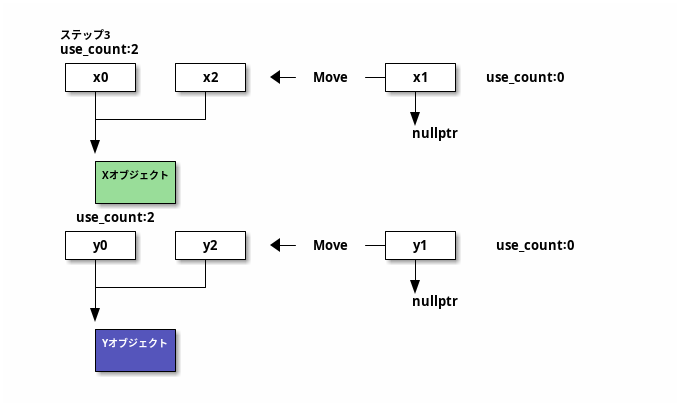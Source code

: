 @startditaa
    ステップ3

    use_count꞉2
    +------+   +------+             +------+  
    |  x0  |   |  x2  |  <-- Move --+  x1  | use_count꞉0
    +--+---+   +--+---+             +--+---+   
       |          |                    |           
       +----------+                    V           
       |                              nullptr
       V                    
       +-------+
       |Xオブジェクト|
       |cGRE   |
       +-------+

    use_count꞉2
    +------+   +------+             +------+        
    |  y0  |   |  y2  |  <-- Move --+  y1  |  use_count꞉0       
    +--+---+   +--+---+             +--+---+         
       |          |                    |            
       +----------+                    V            
       |                              nullptr       
       V 
       +-------+
       |Yオブジェクト|
       |cBLU   |
       +-------+

@endditaa



